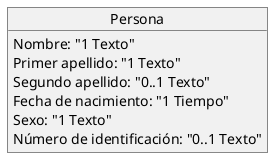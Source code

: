 @startuml
object "Persona" as Persona{
    Nombre: "1 Texto"
    Primer apellido: "1 Texto"
    Segundo apellido: "0..1 Texto"
    Fecha de nacimiento: "1 Tiempo"
    Sexo: "1 Texto"
    Número de identificación: "0..1 Texto"
}
@enduml